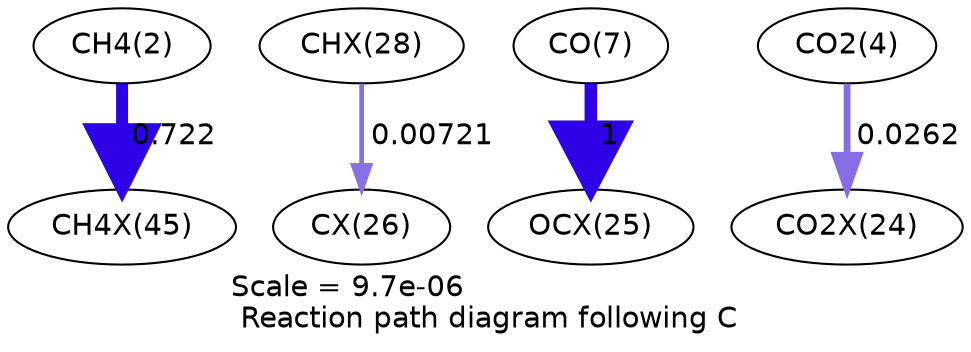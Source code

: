 digraph reaction_paths {
center=1;
s4 -> s32[fontname="Helvetica", penwidth=5.75, arrowsize=2.88, color="0.7, 1.22, 0.9"
, label=" 0.722"];
s31 -> s29[fontname="Helvetica", penwidth=2.28, arrowsize=1.14, color="0.7, 0.507, 0.9"
, label=" 0.00721"];
s9 -> s28[fontname="Helvetica", penwidth=6, arrowsize=3, color="0.7, 1.5, 0.9"
, label=" 1"];
s6 -> s27[fontname="Helvetica", penwidth=3.25, arrowsize=1.63, color="0.7, 0.526, 0.9"
, label=" 0.0262"];
s4 [ fontname="Helvetica", label="CH4(2)"];
s6 [ fontname="Helvetica", label="CO2(4)"];
s9 [ fontname="Helvetica", label="CO(7)"];
s27 [ fontname="Helvetica", label="CO2X(24)"];
s28 [ fontname="Helvetica", label="OCX(25)"];
s29 [ fontname="Helvetica", label="CX(26)"];
s31 [ fontname="Helvetica", label="CHX(28)"];
s32 [ fontname="Helvetica", label="CH4X(45)"];
 label = "Scale = 9.7e-06\l Reaction path diagram following C";
 fontname = "Helvetica";
}
